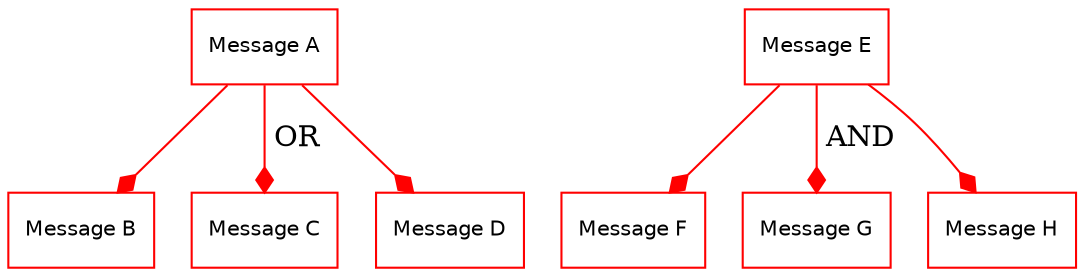 digraph ManyReplaceOne
{
      node [shape=record, fontname=Helvetica, fontsize=10];
      a [ label="Message A", color="red"];
      b [ label="Message B", color="red"];
      c [ label="Message C", color="red"];
      d [ label="Message D", color="red"];
      a -> b [ arrowhead="diamond", color="red"];
      a -> c [ arrowhead="diamond", label=" OR ", color="red"];
      a -> d [ arrowhead="diamond", color="red"];

      q [ label="Message E", color="red"];
      w [ label="Message F", color="red"];
      e [ label="Message G", color="red"];
      r [ label="Message H", color="red"];
      q -> w [ arrowhead="diamond", color="red"];
      q -> e [ arrowhead="diamond", label=" AND ", color="red"];
      q -> r [ arrowhead="diamond", color="red"];
}
